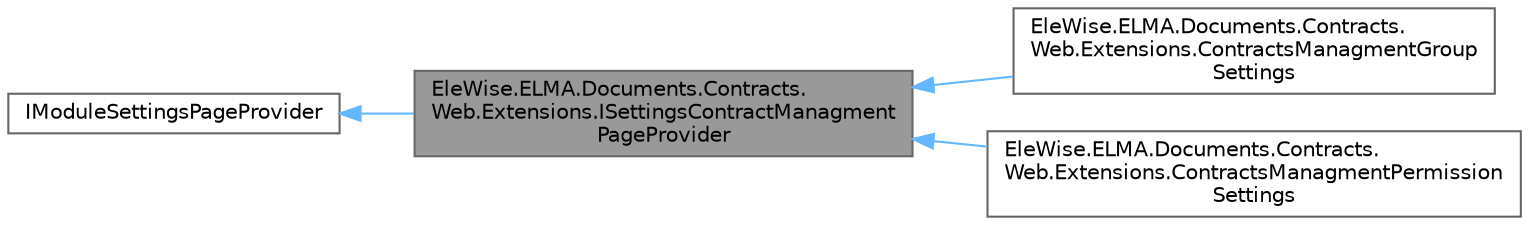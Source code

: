 digraph "EleWise.ELMA.Documents.Contracts.Web.Extensions.ISettingsContractManagmentPageProvider"
{
 // LATEX_PDF_SIZE
  bgcolor="transparent";
  edge [fontname=Helvetica,fontsize=10,labelfontname=Helvetica,labelfontsize=10];
  node [fontname=Helvetica,fontsize=10,shape=box,height=0.2,width=0.4];
  rankdir="LR";
  Node1 [id="Node000001",label="EleWise.ELMA.Documents.Contracts.\lWeb.Extensions.ISettingsContractManagment\lPageProvider",height=0.2,width=0.4,color="gray40", fillcolor="grey60", style="filled", fontcolor="black",tooltip="Настройки управления договорами"];
  Node2 -> Node1 [id="edge1_Node000001_Node000002",dir="back",color="steelblue1",style="solid",tooltip=" "];
  Node2 [id="Node000002",label="IModuleSettingsPageProvider",height=0.2,width=0.4,color="gray40", fillcolor="white", style="filled",tooltip=" "];
  Node1 -> Node3 [id="edge2_Node000001_Node000003",dir="back",color="steelblue1",style="solid",tooltip=" "];
  Node3 [id="Node000003",label="EleWise.ELMA.Documents.Contracts.\lWeb.Extensions.ContractsManagmentGroup\lSettings",height=0.2,width=0.4,color="gray40", fillcolor="white", style="filled",URL="$class_ele_wise_1_1_e_l_m_a_1_1_documents_1_1_contracts_1_1_web_1_1_extensions_1_1_contracts_managment_group_settings.html",tooltip="Настройки доступа к группе «Подписание версий документов модуля «Управление договорами»"];
  Node1 -> Node4 [id="edge3_Node000001_Node000004",dir="back",color="steelblue1",style="solid",tooltip=" "];
  Node4 [id="Node000004",label="EleWise.ELMA.Documents.Contracts.\lWeb.Extensions.ContractsManagmentPermission\lSettings",height=0.2,width=0.4,color="gray40", fillcolor="white", style="filled",URL="$class_ele_wise_1_1_e_l_m_a_1_1_documents_1_1_contracts_1_1_web_1_1_extensions_1_1_contracts_managment_permission_settings.html",tooltip="Настройки доступа к Управлению договорами"];
}
